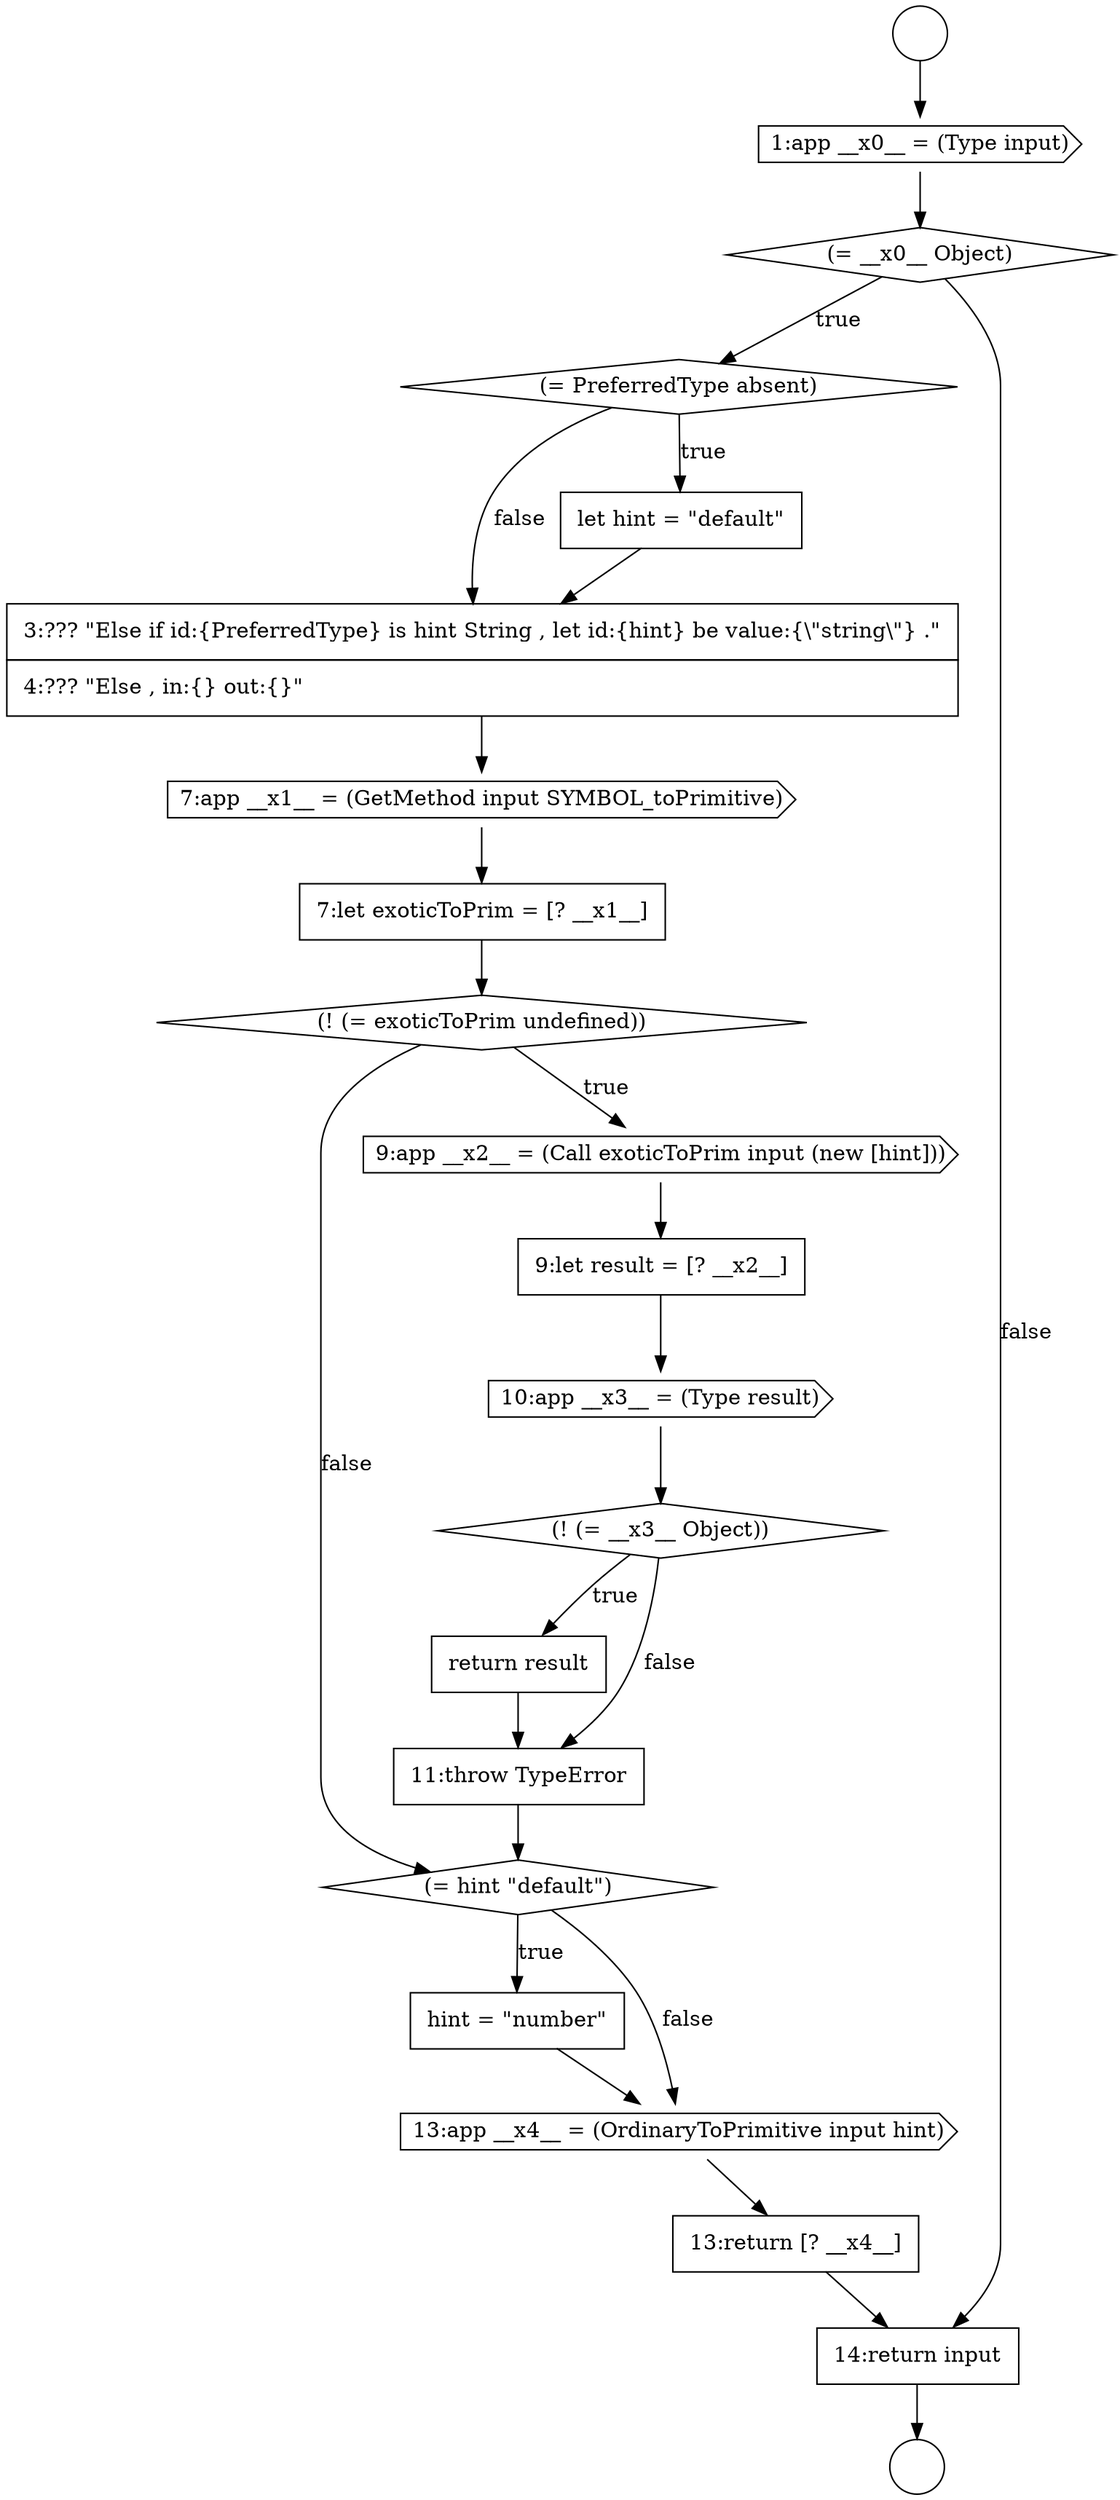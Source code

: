 digraph {
  node518 [shape=circle label=" " color="black" fillcolor="white" style=filled]
  node523 [shape=none, margin=0, label=<<font color="black">
    <table border="0" cellborder="1" cellspacing="0" cellpadding="10">
      <tr><td align="left">3:??? &quot;Else if id:{PreferredType} is hint String , let id:{hint} be value:{\&quot;string\&quot;} .&quot;</td></tr>
      <tr><td align="left">4:??? &quot;Else , in:{} out:{}&quot;</td></tr>
    </table>
  </font>> color="black" fillcolor="white" style=filled]
  node533 [shape=diamond, label=<<font color="black">(= hint &quot;default&quot;)</font>> color="black" fillcolor="white" style=filled]
  node527 [shape=cds, label=<<font color="black">9:app __x2__ = (Call exoticToPrim input (new [hint]))</font>> color="black" fillcolor="white" style=filled]
  node522 [shape=none, margin=0, label=<<font color="black">
    <table border="0" cellborder="1" cellspacing="0" cellpadding="10">
      <tr><td align="left">let hint = &quot;default&quot;</td></tr>
    </table>
  </font>> color="black" fillcolor="white" style=filled]
  node519 [shape=cds, label=<<font color="black">1:app __x0__ = (Type input)</font>> color="black" fillcolor="white" style=filled]
  node530 [shape=diamond, label=<<font color="black">(! (= __x3__ Object))</font>> color="black" fillcolor="white" style=filled]
  node521 [shape=diamond, label=<<font color="black">(= PreferredType absent)</font>> color="black" fillcolor="white" style=filled]
  node531 [shape=none, margin=0, label=<<font color="black">
    <table border="0" cellborder="1" cellspacing="0" cellpadding="10">
      <tr><td align="left">return result</td></tr>
    </table>
  </font>> color="black" fillcolor="white" style=filled]
  node525 [shape=none, margin=0, label=<<font color="black">
    <table border="0" cellborder="1" cellspacing="0" cellpadding="10">
      <tr><td align="left">7:let exoticToPrim = [? __x1__]</td></tr>
    </table>
  </font>> color="black" fillcolor="white" style=filled]
  node524 [shape=cds, label=<<font color="black">7:app __x1__ = (GetMethod input SYMBOL_toPrimitive)</font>> color="black" fillcolor="white" style=filled]
  node517 [shape=circle label=" " color="black" fillcolor="white" style=filled]
  node536 [shape=none, margin=0, label=<<font color="black">
    <table border="0" cellborder="1" cellspacing="0" cellpadding="10">
      <tr><td align="left">13:return [? __x4__]</td></tr>
    </table>
  </font>> color="black" fillcolor="white" style=filled]
  node532 [shape=none, margin=0, label=<<font color="black">
    <table border="0" cellborder="1" cellspacing="0" cellpadding="10">
      <tr><td align="left">11:throw TypeError</td></tr>
    </table>
  </font>> color="black" fillcolor="white" style=filled]
  node528 [shape=none, margin=0, label=<<font color="black">
    <table border="0" cellborder="1" cellspacing="0" cellpadding="10">
      <tr><td align="left">9:let result = [? __x2__]</td></tr>
    </table>
  </font>> color="black" fillcolor="white" style=filled]
  node529 [shape=cds, label=<<font color="black">10:app __x3__ = (Type result)</font>> color="black" fillcolor="white" style=filled]
  node534 [shape=none, margin=0, label=<<font color="black">
    <table border="0" cellborder="1" cellspacing="0" cellpadding="10">
      <tr><td align="left">hint = &quot;number&quot;</td></tr>
    </table>
  </font>> color="black" fillcolor="white" style=filled]
  node537 [shape=none, margin=0, label=<<font color="black">
    <table border="0" cellborder="1" cellspacing="0" cellpadding="10">
      <tr><td align="left">14:return input</td></tr>
    </table>
  </font>> color="black" fillcolor="white" style=filled]
  node526 [shape=diamond, label=<<font color="black">(! (= exoticToPrim undefined))</font>> color="black" fillcolor="white" style=filled]
  node535 [shape=cds, label=<<font color="black">13:app __x4__ = (OrdinaryToPrimitive input hint)</font>> color="black" fillcolor="white" style=filled]
  node520 [shape=diamond, label=<<font color="black">(= __x0__ Object)</font>> color="black" fillcolor="white" style=filled]
  node517 -> node519 [ color="black"]
  node528 -> node529 [ color="black"]
  node520 -> node521 [label=<<font color="black">true</font>> color="black"]
  node520 -> node537 [label=<<font color="black">false</font>> color="black"]
  node524 -> node525 [ color="black"]
  node522 -> node523 [ color="black"]
  node521 -> node522 [label=<<font color="black">true</font>> color="black"]
  node521 -> node523 [label=<<font color="black">false</font>> color="black"]
  node529 -> node530 [ color="black"]
  node532 -> node533 [ color="black"]
  node533 -> node534 [label=<<font color="black">true</font>> color="black"]
  node533 -> node535 [label=<<font color="black">false</font>> color="black"]
  node535 -> node536 [ color="black"]
  node523 -> node524 [ color="black"]
  node519 -> node520 [ color="black"]
  node537 -> node518 [ color="black"]
  node525 -> node526 [ color="black"]
  node526 -> node527 [label=<<font color="black">true</font>> color="black"]
  node526 -> node533 [label=<<font color="black">false</font>> color="black"]
  node536 -> node537 [ color="black"]
  node530 -> node531 [label=<<font color="black">true</font>> color="black"]
  node530 -> node532 [label=<<font color="black">false</font>> color="black"]
  node527 -> node528 [ color="black"]
  node531 -> node532 [ color="black"]
  node534 -> node535 [ color="black"]
}
